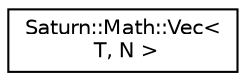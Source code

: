 digraph "Graphical Class Hierarchy"
{
  edge [fontname="Helvetica",fontsize="10",labelfontname="Helvetica",labelfontsize="10"];
  node [fontname="Helvetica",fontsize="10",shape=record];
  rankdir="LR";
  Node0 [label="Saturn::Math::Vec\<\l T, N \>",height=0.2,width=0.4,color="black", fillcolor="white", style="filled",URL="$class_saturn_1_1_math_1_1_vec.html"];
}
